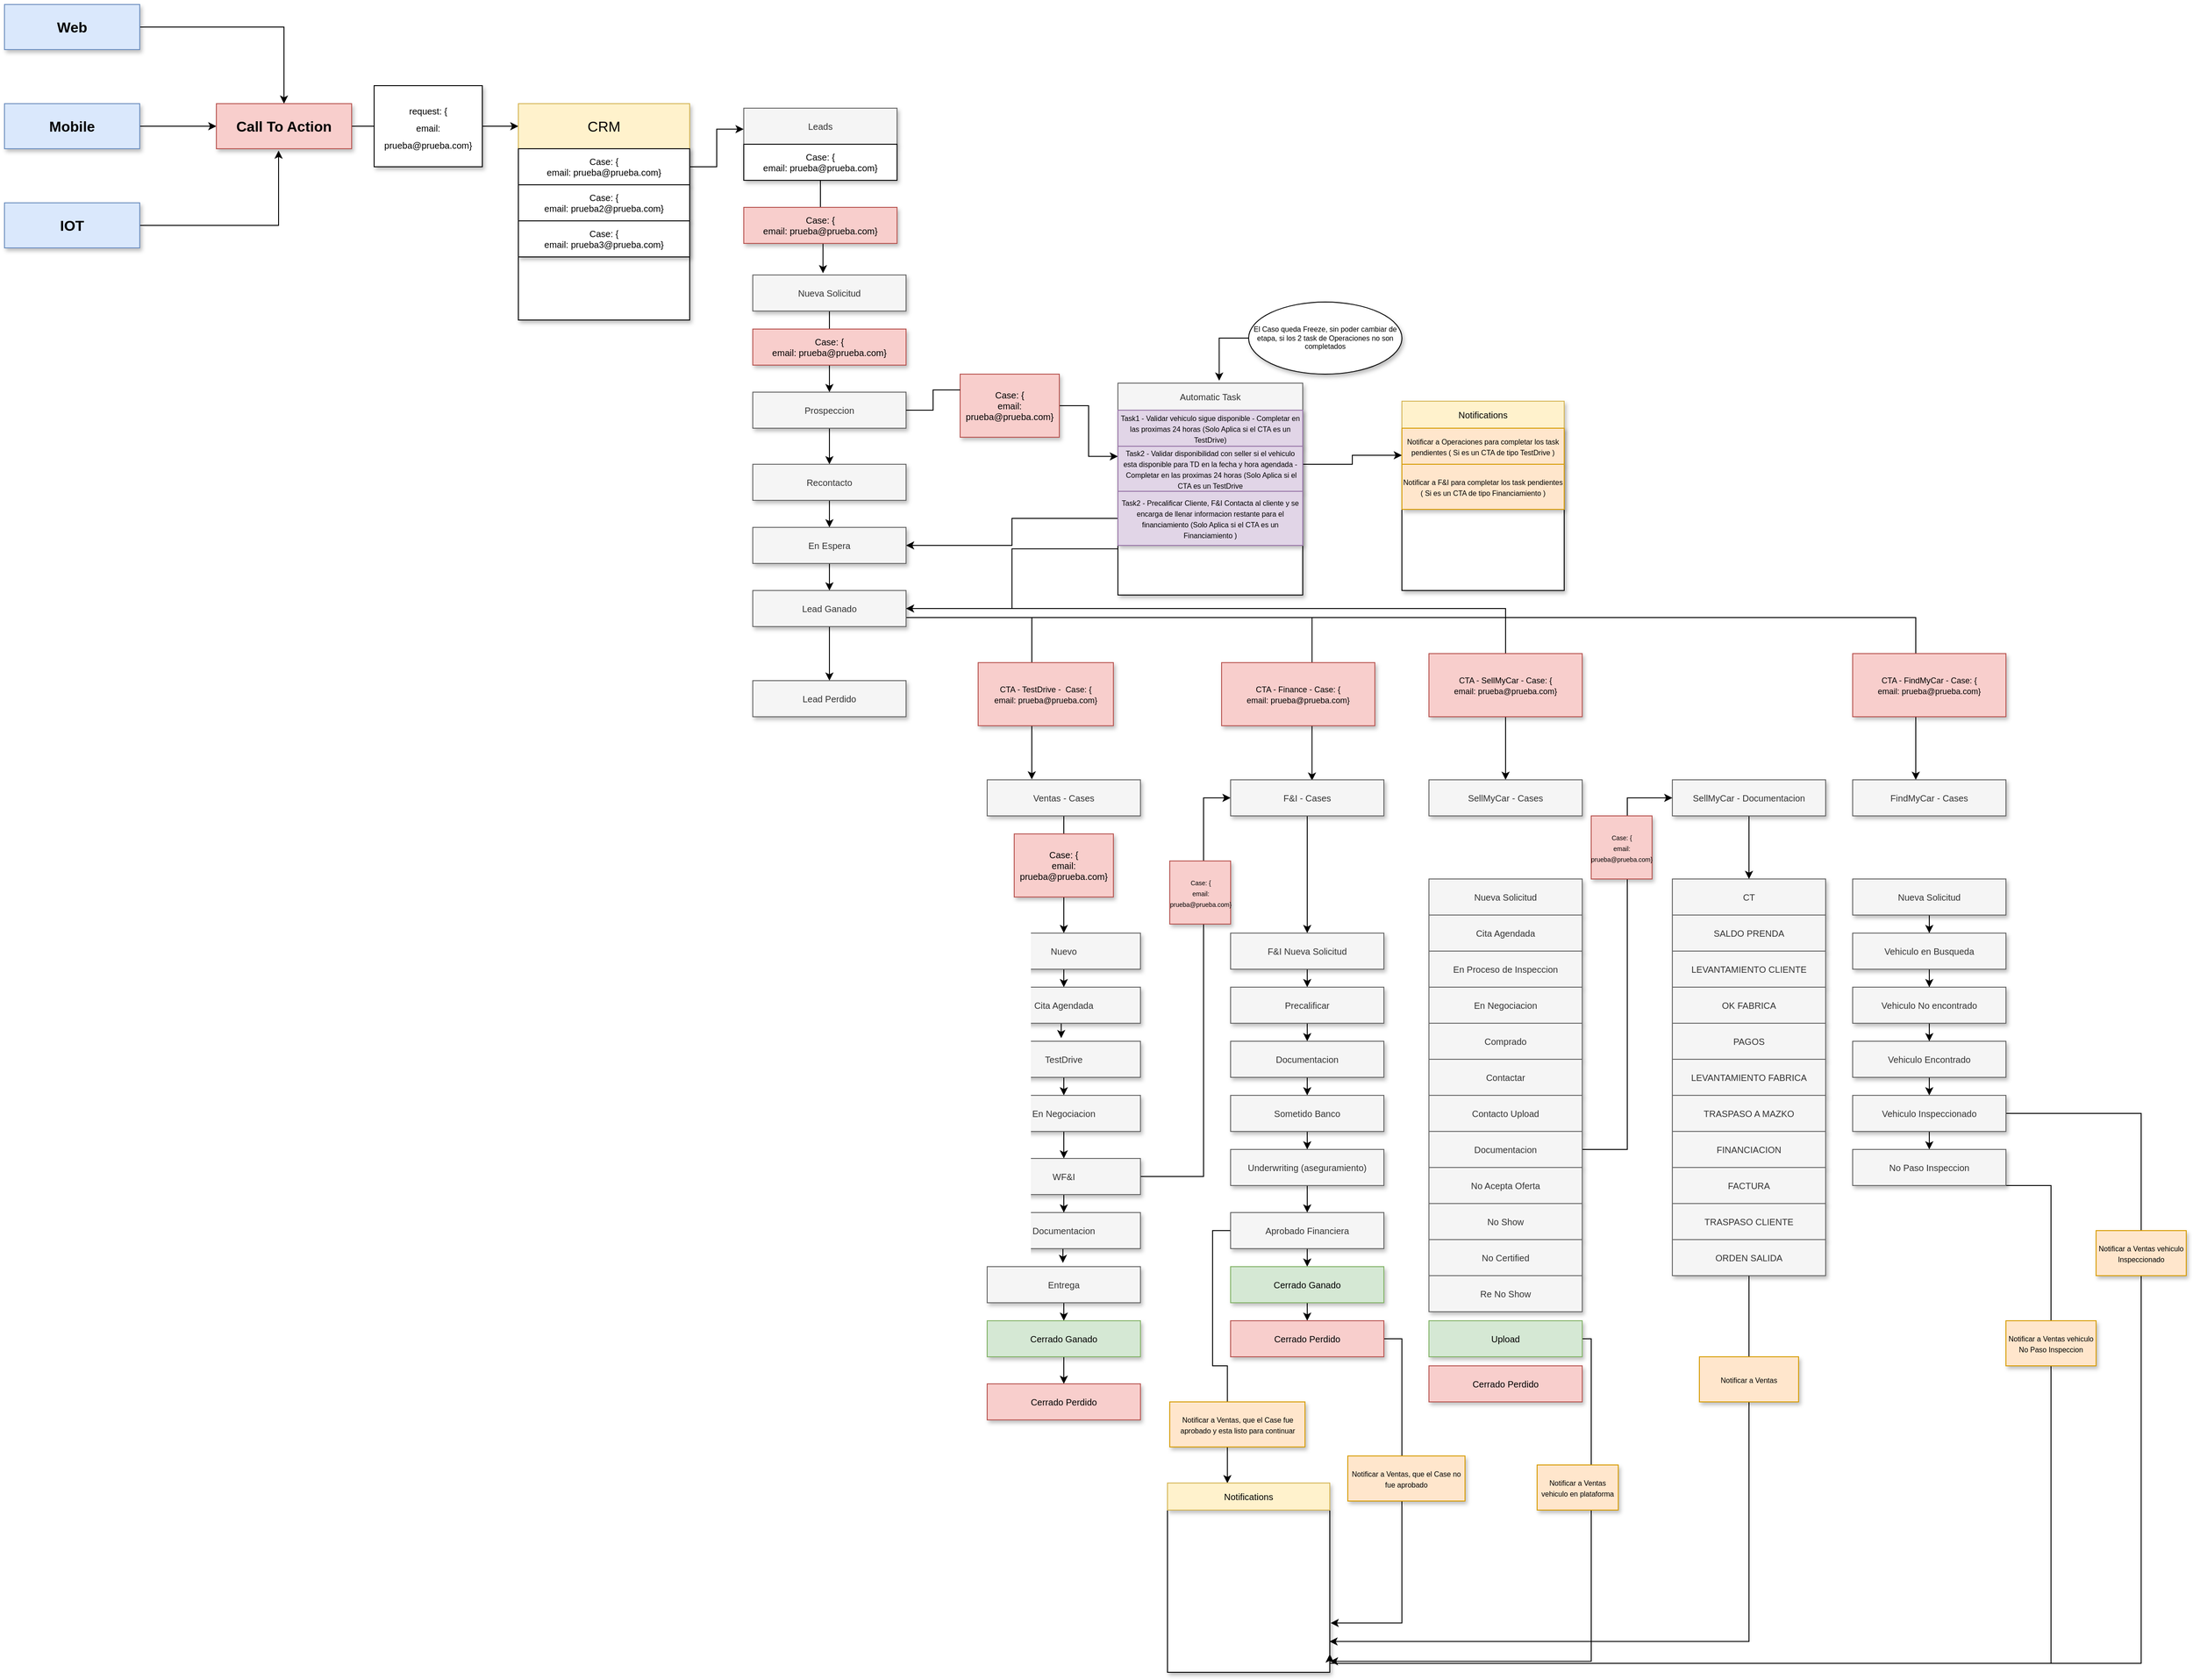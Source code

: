 <mxfile version="20.0.4" type="github">
  <diagram id="Nza7804tHX7ji9XkyWIl" name="Page-1">
    <mxGraphModel dx="891" dy="501" grid="1" gridSize="10" guides="1" tooltips="1" connect="1" arrows="1" fold="1" page="1" pageScale="1" pageWidth="850" pageHeight="1100" math="0" shadow="0">
      <root>
        <mxCell id="0" />
        <mxCell id="1" parent="0" />
        <mxCell id="vBM85UzDwPkdi_ANJKE2-7" style="edgeStyle=orthogonalEdgeStyle;rounded=0;orthogonalLoop=1;jettySize=auto;html=1;exitX=1;exitY=0.5;exitDx=0;exitDy=0;fontSize=16;fontColor=#FFB570;" edge="1" parent="1" source="vBM85UzDwPkdi_ANJKE2-1" target="vBM85UzDwPkdi_ANJKE2-5">
          <mxGeometry relative="1" as="geometry" />
        </mxCell>
        <mxCell id="vBM85UzDwPkdi_ANJKE2-1" value="&lt;font style=&quot;font-size: 16px;&quot;&gt;&lt;b&gt;Web&lt;/b&gt;&lt;/font&gt;" style="rounded=0;whiteSpace=wrap;html=1;fillColor=#dae8fc;strokeColor=#6c8ebf;shadow=1;" vertex="1" parent="1">
          <mxGeometry x="40" y="130" width="150" height="50" as="geometry" />
        </mxCell>
        <mxCell id="vBM85UzDwPkdi_ANJKE2-6" style="edgeStyle=orthogonalEdgeStyle;rounded=0;orthogonalLoop=1;jettySize=auto;html=1;exitX=1;exitY=0.5;exitDx=0;exitDy=0;entryX=0;entryY=0.5;entryDx=0;entryDy=0;fontSize=16;fontColor=#FFB570;" edge="1" parent="1" source="vBM85UzDwPkdi_ANJKE2-2" target="vBM85UzDwPkdi_ANJKE2-5">
          <mxGeometry relative="1" as="geometry" />
        </mxCell>
        <mxCell id="vBM85UzDwPkdi_ANJKE2-2" value="&lt;font style=&quot;font-size: 16px;&quot;&gt;&lt;b&gt;Mobile&lt;/b&gt;&lt;/font&gt;" style="rounded=0;whiteSpace=wrap;html=1;fillColor=#dae8fc;strokeColor=#6c8ebf;shadow=1;" vertex="1" parent="1">
          <mxGeometry x="40" y="240" width="150" height="50" as="geometry" />
        </mxCell>
        <mxCell id="vBM85UzDwPkdi_ANJKE2-8" style="edgeStyle=orthogonalEdgeStyle;rounded=0;orthogonalLoop=1;jettySize=auto;html=1;exitX=1;exitY=0.5;exitDx=0;exitDy=0;entryX=0.46;entryY=1.04;entryDx=0;entryDy=0;entryPerimeter=0;fontSize=16;fontColor=#FFB570;" edge="1" parent="1" source="vBM85UzDwPkdi_ANJKE2-3" target="vBM85UzDwPkdi_ANJKE2-5">
          <mxGeometry relative="1" as="geometry" />
        </mxCell>
        <mxCell id="vBM85UzDwPkdi_ANJKE2-3" value="&lt;font style=&quot;font-size: 16px;&quot;&gt;&lt;b&gt;IOT&lt;/b&gt;&lt;/font&gt;" style="rounded=0;whiteSpace=wrap;html=1;fillColor=#dae8fc;strokeColor=#6c8ebf;shadow=1;" vertex="1" parent="1">
          <mxGeometry x="40" y="350" width="150" height="50" as="geometry" />
        </mxCell>
        <mxCell id="vBM85UzDwPkdi_ANJKE2-12" style="edgeStyle=orthogonalEdgeStyle;rounded=0;orthogonalLoop=1;jettySize=auto;html=1;exitX=1;exitY=0.5;exitDx=0;exitDy=0;fontSize=16;fontColor=#FFB570;" edge="1" parent="1" source="vBM85UzDwPkdi_ANJKE2-5" target="vBM85UzDwPkdi_ANJKE2-9">
          <mxGeometry relative="1" as="geometry" />
        </mxCell>
        <mxCell id="vBM85UzDwPkdi_ANJKE2-5" value="&lt;span style=&quot;font-size: 16px;&quot;&gt;&lt;b&gt;Call To Action&lt;/b&gt;&lt;/span&gt;" style="rounded=0;whiteSpace=wrap;html=1;fillColor=#f8cecc;strokeColor=#b85450;shadow=1;" vertex="1" parent="1">
          <mxGeometry x="275" y="240" width="150" height="50" as="geometry" />
        </mxCell>
        <mxCell id="vBM85UzDwPkdi_ANJKE2-9" value="CRM" style="rounded=0;whiteSpace=wrap;html=1;shadow=1;fontSize=16;fillColor=#fff2cc;strokeColor=#d6b656;" vertex="1" parent="1">
          <mxGeometry x="610" y="240" width="190" height="50" as="geometry" />
        </mxCell>
        <mxCell id="vBM85UzDwPkdi_ANJKE2-11" value="" style="whiteSpace=wrap;html=1;aspect=fixed;shadow=1;fontSize=16;fontColor=#FFB570;" vertex="1" parent="1">
          <mxGeometry x="610" y="290" width="190" height="190" as="geometry" />
        </mxCell>
        <mxCell id="vBM85UzDwPkdi_ANJKE2-13" value="&lt;font style=&quot;font-size: 10px;&quot;&gt;request: {&lt;br&gt;email: prueba@prueba.com}&lt;/font&gt;" style="rounded=0;whiteSpace=wrap;html=1;shadow=1;fontSize=16;" vertex="1" parent="1">
          <mxGeometry x="450" y="220" width="120" height="90" as="geometry" />
        </mxCell>
        <mxCell id="vBM85UzDwPkdi_ANJKE2-18" style="edgeStyle=orthogonalEdgeStyle;rounded=0;orthogonalLoop=1;jettySize=auto;html=1;exitX=1;exitY=0.5;exitDx=0;exitDy=0;entryX=-0.001;entryY=0.582;entryDx=0;entryDy=0;entryPerimeter=0;fontSize=10;fontColor=#FFB570;" edge="1" parent="1" source="vBM85UzDwPkdi_ANJKE2-14" target="vBM85UzDwPkdi_ANJKE2-17">
          <mxGeometry relative="1" as="geometry" />
        </mxCell>
        <mxCell id="vBM85UzDwPkdi_ANJKE2-14" value="&lt;span style=&quot;color: rgb(0, 0, 0);&quot;&gt;Case: {&lt;/span&gt;&lt;br style=&quot;color: rgb(0, 0, 0);&quot;&gt;&lt;span style=&quot;color: rgb(0, 0, 0);&quot;&gt;email: prueba@prueba.com}&lt;/span&gt;" style="rounded=0;whiteSpace=wrap;html=1;shadow=1;fontSize=10;fontColor=#FFB570;" vertex="1" parent="1">
          <mxGeometry x="610" y="290" width="190" height="40" as="geometry" />
        </mxCell>
        <mxCell id="vBM85UzDwPkdi_ANJKE2-15" value="&lt;span style=&quot;color: rgb(0, 0, 0);&quot;&gt;Case: {&lt;/span&gt;&lt;br style=&quot;color: rgb(0, 0, 0);&quot;&gt;&lt;span style=&quot;color: rgb(0, 0, 0);&quot;&gt;email: prueba2@prueba.com}&lt;/span&gt;" style="rounded=0;whiteSpace=wrap;html=1;shadow=1;fontSize=10;fontColor=#FFB570;" vertex="1" parent="1">
          <mxGeometry x="610" y="330" width="190" height="40" as="geometry" />
        </mxCell>
        <mxCell id="vBM85UzDwPkdi_ANJKE2-16" value="&lt;span style=&quot;color: rgb(0, 0, 0);&quot;&gt;Case: {&lt;/span&gt;&lt;br style=&quot;color: rgb(0, 0, 0);&quot;&gt;&lt;span style=&quot;color: rgb(0, 0, 0);&quot;&gt;email: prueba3@prueba.com}&lt;/span&gt;" style="rounded=0;whiteSpace=wrap;html=1;shadow=1;fontSize=10;fontColor=#FFB570;" vertex="1" parent="1">
          <mxGeometry x="610" y="370" width="190" height="40" as="geometry" />
        </mxCell>
        <mxCell id="vBM85UzDwPkdi_ANJKE2-17" value="Leads" style="rounded=0;whiteSpace=wrap;html=1;shadow=1;fontSize=10;fontColor=#333333;fillColor=#f5f5f5;strokeColor=#666666;" vertex="1" parent="1">
          <mxGeometry x="860" y="245" width="170" height="40" as="geometry" />
        </mxCell>
        <mxCell id="vBM85UzDwPkdi_ANJKE2-22" style="edgeStyle=orthogonalEdgeStyle;rounded=0;orthogonalLoop=1;jettySize=auto;html=1;exitX=0.5;exitY=1;exitDx=0;exitDy=0;entryX=0.458;entryY=-0.048;entryDx=0;entryDy=0;entryPerimeter=0;fontSize=10;fontColor=#FFB570;" edge="1" parent="1" source="vBM85UzDwPkdi_ANJKE2-19" target="vBM85UzDwPkdi_ANJKE2-20">
          <mxGeometry relative="1" as="geometry" />
        </mxCell>
        <mxCell id="vBM85UzDwPkdi_ANJKE2-19" value="&lt;span style=&quot;color: rgb(0, 0, 0);&quot;&gt;Case: {&lt;/span&gt;&lt;br style=&quot;color: rgb(0, 0, 0);&quot;&gt;&lt;span style=&quot;color: rgb(0, 0, 0);&quot;&gt;email: prueba@prueba.com}&lt;/span&gt;" style="rounded=0;whiteSpace=wrap;html=1;shadow=1;fontSize=10;fontColor=#FFB570;" vertex="1" parent="1">
          <mxGeometry x="860" y="285" width="170" height="40" as="geometry" />
        </mxCell>
        <mxCell id="vBM85UzDwPkdi_ANJKE2-24" style="edgeStyle=orthogonalEdgeStyle;rounded=0;orthogonalLoop=1;jettySize=auto;html=1;exitX=0.5;exitY=1;exitDx=0;exitDy=0;entryX=0.5;entryY=0;entryDx=0;entryDy=0;fontSize=10;fontColor=#FFB570;" edge="1" parent="1" source="vBM85UzDwPkdi_ANJKE2-20" target="vBM85UzDwPkdi_ANJKE2-23">
          <mxGeometry relative="1" as="geometry" />
        </mxCell>
        <mxCell id="vBM85UzDwPkdi_ANJKE2-20" value="Nueva Solicitud" style="rounded=0;whiteSpace=wrap;html=1;shadow=1;fontSize=10;fontColor=#333333;fillColor=#f5f5f5;strokeColor=#666666;" vertex="1" parent="1">
          <mxGeometry x="870" y="430" width="170" height="40" as="geometry" />
        </mxCell>
        <mxCell id="vBM85UzDwPkdi_ANJKE2-21" value="&lt;span style=&quot;color: rgb(0, 0, 0);&quot;&gt;Case: {&lt;/span&gt;&lt;br style=&quot;color: rgb(0, 0, 0);&quot;&gt;&lt;span style=&quot;color: rgb(0, 0, 0);&quot;&gt;email: prueba@prueba.com}&lt;/span&gt;" style="rounded=0;whiteSpace=wrap;html=1;shadow=1;fontSize=10;fillColor=#f8cecc;strokeColor=#b85450;" vertex="1" parent="1">
          <mxGeometry x="860" y="355" width="170" height="40" as="geometry" />
        </mxCell>
        <mxCell id="vBM85UzDwPkdi_ANJKE2-28" style="edgeStyle=orthogonalEdgeStyle;rounded=0;orthogonalLoop=1;jettySize=auto;html=1;exitX=1;exitY=0.5;exitDx=0;exitDy=0;entryX=0;entryY=0.25;entryDx=0;entryDy=0;fontSize=10;fontColor=#FFB570;startArrow=none;" edge="1" parent="1" source="vBM85UzDwPkdi_ANJKE2-29" target="vBM85UzDwPkdi_ANJKE2-26">
          <mxGeometry relative="1" as="geometry" />
        </mxCell>
        <mxCell id="vBM85UzDwPkdi_ANJKE2-47" style="edgeStyle=orthogonalEdgeStyle;rounded=0;orthogonalLoop=1;jettySize=auto;html=1;exitX=0.5;exitY=1;exitDx=0;exitDy=0;fontSize=8;fontColor=#FFB570;" edge="1" parent="1" source="vBM85UzDwPkdi_ANJKE2-23" target="vBM85UzDwPkdi_ANJKE2-42">
          <mxGeometry relative="1" as="geometry" />
        </mxCell>
        <mxCell id="vBM85UzDwPkdi_ANJKE2-23" value="Prospeccion" style="rounded=0;whiteSpace=wrap;html=1;shadow=1;fontSize=10;fontColor=#333333;fillColor=#f5f5f5;strokeColor=#666666;" vertex="1" parent="1">
          <mxGeometry x="870" y="560" width="170" height="40" as="geometry" />
        </mxCell>
        <mxCell id="vBM85UzDwPkdi_ANJKE2-25" value="&lt;span style=&quot;color: rgb(0, 0, 0);&quot;&gt;Case: {&lt;/span&gt;&lt;br style=&quot;color: rgb(0, 0, 0);&quot;&gt;&lt;span style=&quot;color: rgb(0, 0, 0);&quot;&gt;email: prueba@prueba.com}&lt;/span&gt;" style="rounded=0;whiteSpace=wrap;html=1;shadow=1;fontSize=10;fillColor=#f8cecc;strokeColor=#b85450;" vertex="1" parent="1">
          <mxGeometry x="870" y="490" width="170" height="40" as="geometry" />
        </mxCell>
        <mxCell id="vBM85UzDwPkdi_ANJKE2-51" style="edgeStyle=orthogonalEdgeStyle;rounded=0;orthogonalLoop=1;jettySize=auto;html=1;exitX=0;exitY=0.75;exitDx=0;exitDy=0;entryX=1;entryY=0.5;entryDx=0;entryDy=0;fontSize=8;fontColor=#FFB570;" edge="1" parent="1" source="vBM85UzDwPkdi_ANJKE2-26" target="vBM85UzDwPkdi_ANJKE2-44">
          <mxGeometry relative="1" as="geometry" />
        </mxCell>
        <mxCell id="vBM85UzDwPkdi_ANJKE2-26" value="" style="whiteSpace=wrap;html=1;aspect=fixed;shadow=1;fontSize=10;labelPosition=center;verticalLabelPosition=top;align=center;verticalAlign=bottom;" vertex="1" parent="1">
          <mxGeometry x="1275" y="580" width="205" height="205" as="geometry" />
        </mxCell>
        <mxCell id="vBM85UzDwPkdi_ANJKE2-27" value="Automatic Task" style="rounded=0;whiteSpace=wrap;html=1;shadow=1;fontSize=10;fillColor=#f5f5f5;fontColor=#333333;strokeColor=#666666;" vertex="1" parent="1">
          <mxGeometry x="1275" y="550" width="205" height="30" as="geometry" />
        </mxCell>
        <mxCell id="vBM85UzDwPkdi_ANJKE2-29" value="&lt;span style=&quot;color: rgb(0, 0, 0);&quot;&gt;Case: {&lt;/span&gt;&lt;br style=&quot;color: rgb(0, 0, 0);&quot;&gt;&lt;span style=&quot;color: rgb(0, 0, 0);&quot;&gt;email: prueba@prueba.com}&lt;/span&gt;" style="rounded=0;whiteSpace=wrap;html=1;shadow=1;fontSize=10;fillColor=#f8cecc;strokeColor=#b85450;" vertex="1" parent="1">
          <mxGeometry x="1100" y="540" width="110" height="70" as="geometry" />
        </mxCell>
        <mxCell id="vBM85UzDwPkdi_ANJKE2-30" value="" style="edgeStyle=orthogonalEdgeStyle;rounded=0;orthogonalLoop=1;jettySize=auto;html=1;exitX=1;exitY=0.5;exitDx=0;exitDy=0;entryX=0;entryY=0.25;entryDx=0;entryDy=0;fontSize=10;fontColor=#FFB570;endArrow=none;" edge="1" parent="1" source="vBM85UzDwPkdi_ANJKE2-23" target="vBM85UzDwPkdi_ANJKE2-29">
          <mxGeometry relative="1" as="geometry">
            <mxPoint x="1040" y="580.0" as="sourcePoint" />
            <mxPoint x="1275.0" y="612.5" as="targetPoint" />
          </mxGeometry>
        </mxCell>
        <mxCell id="vBM85UzDwPkdi_ANJKE2-41" style="edgeStyle=orthogonalEdgeStyle;rounded=0;orthogonalLoop=1;jettySize=auto;html=1;exitX=1;exitY=1;exitDx=0;exitDy=0;entryX=0;entryY=0.75;entryDx=0;entryDy=0;fontSize=8;fontColor=#FFB570;" edge="1" parent="1" source="vBM85UzDwPkdi_ANJKE2-31" target="vBM85UzDwPkdi_ANJKE2-38">
          <mxGeometry relative="1" as="geometry" />
        </mxCell>
        <mxCell id="vBM85UzDwPkdi_ANJKE2-31" value="&lt;font style=&quot;font-size: 8px;&quot;&gt;Task1 - Validar vehiculo sigue disponible - Completar en las proximas 24 horas (Solo Aplica si el CTA es un TestDrive)&lt;/font&gt;" style="rounded=0;whiteSpace=wrap;html=1;shadow=1;fontSize=10;fillColor=#e1d5e7;strokeColor=#9673a6;" vertex="1" parent="1">
          <mxGeometry x="1275" y="580" width="205" height="40" as="geometry" />
        </mxCell>
        <mxCell id="vBM85UzDwPkdi_ANJKE2-32" value="&lt;span style=&quot;color: rgb(0, 0, 0); font-size: 8px;&quot;&gt;Task2 - Validar disponibilidad con seller si el vehiculo esta disponible para TD en la fecha y hora agendada -&amp;nbsp;&lt;/span&gt;&lt;span style=&quot;color: rgb(0, 0, 0); font-size: 8px;&quot;&gt;Completar en las proximas 24 horas&amp;nbsp;&lt;/span&gt;&lt;span style=&quot;color: rgb(0, 0, 0); font-size: 8px;&quot;&gt;(Solo Aplica si el CTA es un TestDrive&lt;/span&gt;" style="rounded=0;whiteSpace=wrap;html=1;shadow=1;fontSize=10;fillColor=#e1d5e7;strokeColor=#9673a6;" vertex="1" parent="1">
          <mxGeometry x="1275" y="620" width="205" height="50" as="geometry" />
        </mxCell>
        <mxCell id="vBM85UzDwPkdi_ANJKE2-52" style="edgeStyle=orthogonalEdgeStyle;rounded=0;orthogonalLoop=1;jettySize=auto;html=1;entryX=1;entryY=0.5;entryDx=0;entryDy=0;fontSize=8;fontColor=#FFB570;" edge="1" parent="1" source="vBM85UzDwPkdi_ANJKE2-33" target="vBM85UzDwPkdi_ANJKE2-43">
          <mxGeometry relative="1" as="geometry" />
        </mxCell>
        <mxCell id="vBM85UzDwPkdi_ANJKE2-33" value="&lt;font style=&quot;font-size: 8px;&quot;&gt;Task2 - Precalificar Cliente, F&amp;amp;I Contacta al cliente y se encarga de llenar informacion restante para el financiamiento&amp;nbsp;&lt;/font&gt;&lt;span style=&quot;font-size: 8px;&quot;&gt;(Solo Aplica si el CTA es un Financiamiento )&lt;/span&gt;" style="rounded=0;whiteSpace=wrap;html=1;shadow=1;fontSize=10;fillColor=#e1d5e7;strokeColor=#9673a6;" vertex="1" parent="1">
          <mxGeometry x="1275" y="670" width="205" height="60" as="geometry" />
        </mxCell>
        <mxCell id="vBM85UzDwPkdi_ANJKE2-35" style="edgeStyle=orthogonalEdgeStyle;rounded=0;orthogonalLoop=1;jettySize=auto;html=1;exitX=0;exitY=0.5;exitDx=0;exitDy=0;entryX=0.548;entryY=-0.093;entryDx=0;entryDy=0;entryPerimeter=0;fontSize=8;fontColor=#FFB570;" edge="1" parent="1" source="vBM85UzDwPkdi_ANJKE2-34" target="vBM85UzDwPkdi_ANJKE2-27">
          <mxGeometry relative="1" as="geometry" />
        </mxCell>
        <mxCell id="vBM85UzDwPkdi_ANJKE2-34" value="El Caso queda Freeze, sin poder cambiar de etapa, si los 2 task de Operaciones no son completados" style="ellipse;whiteSpace=wrap;html=1;shadow=1;fontSize=8;" vertex="1" parent="1">
          <mxGeometry x="1420" y="460" width="170" height="80" as="geometry" />
        </mxCell>
        <mxCell id="vBM85UzDwPkdi_ANJKE2-36" value="" style="whiteSpace=wrap;html=1;aspect=fixed;shadow=1;fontSize=10;labelPosition=center;verticalLabelPosition=top;align=center;verticalAlign=bottom;" vertex="1" parent="1">
          <mxGeometry x="1590" y="600" width="180" height="180" as="geometry" />
        </mxCell>
        <mxCell id="vBM85UzDwPkdi_ANJKE2-37" value="Notifications" style="rounded=0;whiteSpace=wrap;html=1;shadow=1;fontSize=10;fillColor=#fff2cc;strokeColor=#d6b656;" vertex="1" parent="1">
          <mxGeometry x="1590" y="570" width="180" height="30" as="geometry" />
        </mxCell>
        <mxCell id="vBM85UzDwPkdi_ANJKE2-38" value="&lt;font style=&quot;font-size: 8px;&quot;&gt;Notificar a Operaciones para completar los task pendientes ( Si es un CTA de tipo TestDrive )&lt;/font&gt;" style="rounded=0;whiteSpace=wrap;html=1;shadow=1;fontSize=10;fillColor=#ffe6cc;strokeColor=#d79b00;" vertex="1" parent="1">
          <mxGeometry x="1590" y="600" width="180" height="40" as="geometry" />
        </mxCell>
        <mxCell id="vBM85UzDwPkdi_ANJKE2-39" value="&lt;span style=&quot;color: rgb(0, 0, 0); font-size: 8px;&quot;&gt;Notificar a F&amp;amp;I para completar los task pendientes ( Si es un CTA de tipo Financiamiento )&lt;/span&gt;" style="rounded=0;whiteSpace=wrap;html=1;shadow=1;fontSize=10;fillColor=#ffe6cc;strokeColor=#d79b00;" vertex="1" parent="1">
          <mxGeometry x="1590" y="640" width="180" height="50" as="geometry" />
        </mxCell>
        <mxCell id="vBM85UzDwPkdi_ANJKE2-48" style="edgeStyle=orthogonalEdgeStyle;rounded=0;orthogonalLoop=1;jettySize=auto;html=1;exitX=0.5;exitY=1;exitDx=0;exitDy=0;entryX=0.5;entryY=0;entryDx=0;entryDy=0;fontSize=8;fontColor=#FFB570;" edge="1" parent="1" source="vBM85UzDwPkdi_ANJKE2-42" target="vBM85UzDwPkdi_ANJKE2-43">
          <mxGeometry relative="1" as="geometry" />
        </mxCell>
        <mxCell id="vBM85UzDwPkdi_ANJKE2-42" value="Recontacto" style="rounded=0;whiteSpace=wrap;html=1;shadow=1;fontSize=10;fontColor=#333333;fillColor=#f5f5f5;strokeColor=#666666;" vertex="1" parent="1">
          <mxGeometry x="870" y="640" width="170" height="40" as="geometry" />
        </mxCell>
        <mxCell id="vBM85UzDwPkdi_ANJKE2-49" style="edgeStyle=orthogonalEdgeStyle;rounded=0;orthogonalLoop=1;jettySize=auto;html=1;exitX=0.5;exitY=1;exitDx=0;exitDy=0;entryX=0.5;entryY=0;entryDx=0;entryDy=0;fontSize=8;fontColor=#FFB570;" edge="1" parent="1" source="vBM85UzDwPkdi_ANJKE2-43" target="vBM85UzDwPkdi_ANJKE2-44">
          <mxGeometry relative="1" as="geometry" />
        </mxCell>
        <mxCell id="vBM85UzDwPkdi_ANJKE2-43" value="En Espera" style="rounded=0;whiteSpace=wrap;html=1;shadow=1;fontSize=10;fontColor=#333333;fillColor=#f5f5f5;strokeColor=#666666;" vertex="1" parent="1">
          <mxGeometry x="870" y="710" width="170" height="40" as="geometry" />
        </mxCell>
        <mxCell id="vBM85UzDwPkdi_ANJKE2-50" style="edgeStyle=orthogonalEdgeStyle;rounded=0;orthogonalLoop=1;jettySize=auto;html=1;exitX=0.5;exitY=1;exitDx=0;exitDy=0;entryX=0.5;entryY=0;entryDx=0;entryDy=0;fontSize=8;fontColor=#FFB570;" edge="1" parent="1" source="vBM85UzDwPkdi_ANJKE2-44" target="vBM85UzDwPkdi_ANJKE2-45">
          <mxGeometry relative="1" as="geometry" />
        </mxCell>
        <mxCell id="vBM85UzDwPkdi_ANJKE2-56" style="edgeStyle=orthogonalEdgeStyle;rounded=0;orthogonalLoop=1;jettySize=auto;html=1;exitX=1;exitY=0.75;exitDx=0;exitDy=0;entryX=0.291;entryY=-0.011;entryDx=0;entryDy=0;entryPerimeter=0;fontSize=8;fontColor=#FFB570;" edge="1" parent="1" source="vBM85UzDwPkdi_ANJKE2-44" target="vBM85UzDwPkdi_ANJKE2-54">
          <mxGeometry relative="1" as="geometry" />
        </mxCell>
        <mxCell id="vBM85UzDwPkdi_ANJKE2-81" style="edgeStyle=orthogonalEdgeStyle;rounded=0;orthogonalLoop=1;jettySize=auto;html=1;exitX=1;exitY=0.75;exitDx=0;exitDy=0;entryX=0.531;entryY=0.022;entryDx=0;entryDy=0;entryPerimeter=0;fontSize=8;fontColor=#FFB570;" edge="1" parent="1" source="vBM85UzDwPkdi_ANJKE2-44" target="vBM85UzDwPkdi_ANJKE2-78">
          <mxGeometry relative="1" as="geometry" />
        </mxCell>
        <mxCell id="vBM85UzDwPkdi_ANJKE2-84" style="edgeStyle=orthogonalEdgeStyle;rounded=0;orthogonalLoop=1;jettySize=auto;html=1;exitX=1;exitY=0.5;exitDx=0;exitDy=0;fontSize=9;fontColor=#FFB570;" edge="1" parent="1" source="vBM85UzDwPkdi_ANJKE2-44" target="vBM85UzDwPkdi_ANJKE2-79">
          <mxGeometry relative="1" as="geometry" />
        </mxCell>
        <mxCell id="vBM85UzDwPkdi_ANJKE2-85" style="edgeStyle=orthogonalEdgeStyle;rounded=0;orthogonalLoop=1;jettySize=auto;html=1;exitX=1;exitY=0.75;exitDx=0;exitDy=0;fontSize=9;fontColor=#FFB570;" edge="1" parent="1" source="vBM85UzDwPkdi_ANJKE2-44" target="vBM85UzDwPkdi_ANJKE2-133">
          <mxGeometry relative="1" as="geometry">
            <Array as="points">
              <mxPoint x="2160" y="810" />
            </Array>
          </mxGeometry>
        </mxCell>
        <mxCell id="vBM85UzDwPkdi_ANJKE2-44" value="Lead Ganado" style="rounded=0;whiteSpace=wrap;html=1;shadow=1;fontSize=10;fontColor=#333333;fillColor=#f5f5f5;strokeColor=#666666;" vertex="1" parent="1">
          <mxGeometry x="870" y="780" width="170" height="40" as="geometry" />
        </mxCell>
        <mxCell id="vBM85UzDwPkdi_ANJKE2-45" value="Lead Perdido" style="rounded=0;whiteSpace=wrap;html=1;shadow=1;fontSize=10;fontColor=#333333;fillColor=#f5f5f5;strokeColor=#666666;" vertex="1" parent="1">
          <mxGeometry x="870" y="880" width="170" height="40" as="geometry" />
        </mxCell>
        <mxCell id="vBM85UzDwPkdi_ANJKE2-53" value="&lt;font style=&quot;font-size: 9px;&quot;&gt;CTA - TestDrive -&amp;nbsp;&amp;nbsp;&lt;span style=&quot;color: rgb(0, 0, 0);&quot;&gt;Case: {&lt;/span&gt;&lt;br style=&quot;color: rgb(0, 0, 0);&quot;&gt;&lt;span style=&quot;color: rgb(0, 0, 0);&quot;&gt;email: prueba@prueba.com}&lt;/span&gt;&lt;/font&gt;" style="rounded=0;whiteSpace=wrap;html=1;shadow=1;fontSize=10;fillColor=#f8cecc;strokeColor=#b85450;" vertex="1" parent="1">
          <mxGeometry x="1120" y="860" width="150" height="70" as="geometry" />
        </mxCell>
        <mxCell id="vBM85UzDwPkdi_ANJKE2-58" style="edgeStyle=orthogonalEdgeStyle;rounded=0;orthogonalLoop=1;jettySize=auto;html=1;exitX=0.5;exitY=1;exitDx=0;exitDy=0;entryX=0.5;entryY=0;entryDx=0;entryDy=0;fontSize=8;fontColor=#FFB570;" edge="1" parent="1" source="vBM85UzDwPkdi_ANJKE2-54" target="vBM85UzDwPkdi_ANJKE2-57">
          <mxGeometry relative="1" as="geometry" />
        </mxCell>
        <mxCell id="vBM85UzDwPkdi_ANJKE2-54" value="Ventas - Cases" style="rounded=0;whiteSpace=wrap;html=1;shadow=1;fontSize=10;fontColor=#333333;fillColor=#f5f5f5;strokeColor=#666666;" vertex="1" parent="1">
          <mxGeometry x="1130" y="990" width="170" height="40" as="geometry" />
        </mxCell>
        <mxCell id="vBM85UzDwPkdi_ANJKE2-70" style="edgeStyle=orthogonalEdgeStyle;rounded=0;orthogonalLoop=1;jettySize=auto;html=1;exitX=0.5;exitY=1;exitDx=0;exitDy=0;entryX=0.5;entryY=0;entryDx=0;entryDy=0;fontSize=8;fontColor=#FFB570;" edge="1" parent="1" source="vBM85UzDwPkdi_ANJKE2-57" target="vBM85UzDwPkdi_ANJKE2-62">
          <mxGeometry relative="1" as="geometry" />
        </mxCell>
        <mxCell id="vBM85UzDwPkdi_ANJKE2-57" value="Nuevo" style="rounded=0;whiteSpace=wrap;html=1;shadow=1;fontSize=10;fontColor=#333333;fillColor=#f5f5f5;strokeColor=#666666;" vertex="1" parent="1">
          <mxGeometry x="1130" y="1160" width="170" height="40" as="geometry" />
        </mxCell>
        <mxCell id="vBM85UzDwPkdi_ANJKE2-61" value="&lt;span style=&quot;color: rgb(0, 0, 0);&quot;&gt;Case: {&lt;/span&gt;&lt;br style=&quot;color: rgb(0, 0, 0);&quot;&gt;&lt;span style=&quot;color: rgb(0, 0, 0);&quot;&gt;email: prueba@prueba.com}&lt;/span&gt;" style="rounded=0;whiteSpace=wrap;html=1;shadow=1;fontSize=10;fillColor=#f8cecc;strokeColor=#b85450;" vertex="1" parent="1">
          <mxGeometry x="1160" y="1050" width="110" height="70" as="geometry" />
        </mxCell>
        <mxCell id="vBM85UzDwPkdi_ANJKE2-71" style="edgeStyle=orthogonalEdgeStyle;rounded=0;orthogonalLoop=1;jettySize=auto;html=1;exitX=0.5;exitY=1;exitDx=0;exitDy=0;entryX=0.483;entryY=-0.088;entryDx=0;entryDy=0;entryPerimeter=0;fontSize=8;fontColor=#FFB570;" edge="1" parent="1" source="vBM85UzDwPkdi_ANJKE2-62" target="vBM85UzDwPkdi_ANJKE2-63">
          <mxGeometry relative="1" as="geometry" />
        </mxCell>
        <mxCell id="vBM85UzDwPkdi_ANJKE2-62" value="Cita Agendada" style="rounded=0;whiteSpace=wrap;html=1;shadow=1;fontSize=10;fontColor=#333333;fillColor=#f5f5f5;strokeColor=#666666;" vertex="1" parent="1">
          <mxGeometry x="1130" y="1220" width="170" height="40" as="geometry" />
        </mxCell>
        <mxCell id="vBM85UzDwPkdi_ANJKE2-72" style="edgeStyle=orthogonalEdgeStyle;rounded=0;orthogonalLoop=1;jettySize=auto;html=1;exitX=0.5;exitY=1;exitDx=0;exitDy=0;entryX=0.5;entryY=0;entryDx=0;entryDy=0;fontSize=8;fontColor=#FFB570;" edge="1" parent="1" source="vBM85UzDwPkdi_ANJKE2-63" target="vBM85UzDwPkdi_ANJKE2-64">
          <mxGeometry relative="1" as="geometry" />
        </mxCell>
        <mxCell id="vBM85UzDwPkdi_ANJKE2-63" value="TestDrive" style="rounded=0;whiteSpace=wrap;html=1;shadow=1;fontSize=10;fontColor=#333333;fillColor=#f5f5f5;strokeColor=#666666;" vertex="1" parent="1">
          <mxGeometry x="1130" y="1280" width="170" height="40" as="geometry" />
        </mxCell>
        <mxCell id="vBM85UzDwPkdi_ANJKE2-73" style="edgeStyle=orthogonalEdgeStyle;rounded=0;orthogonalLoop=1;jettySize=auto;html=1;exitX=0.5;exitY=1;exitDx=0;exitDy=0;entryX=0.5;entryY=0;entryDx=0;entryDy=0;fontSize=8;fontColor=#FFB570;" edge="1" parent="1" source="vBM85UzDwPkdi_ANJKE2-64" target="vBM85UzDwPkdi_ANJKE2-65">
          <mxGeometry relative="1" as="geometry" />
        </mxCell>
        <mxCell id="vBM85UzDwPkdi_ANJKE2-64" value="En Negociacion" style="rounded=0;whiteSpace=wrap;html=1;shadow=1;fontSize=10;fontColor=#333333;fillColor=#f5f5f5;strokeColor=#666666;" vertex="1" parent="1">
          <mxGeometry x="1130" y="1340" width="170" height="40" as="geometry" />
        </mxCell>
        <mxCell id="vBM85UzDwPkdi_ANJKE2-74" style="edgeStyle=orthogonalEdgeStyle;rounded=0;orthogonalLoop=1;jettySize=auto;html=1;exitX=0.5;exitY=1;exitDx=0;exitDy=0;fontSize=8;fontColor=#FFB570;" edge="1" parent="1" source="vBM85UzDwPkdi_ANJKE2-65" target="vBM85UzDwPkdi_ANJKE2-66">
          <mxGeometry relative="1" as="geometry" />
        </mxCell>
        <mxCell id="vBM85UzDwPkdi_ANJKE2-88" style="edgeStyle=orthogonalEdgeStyle;rounded=0;orthogonalLoop=1;jettySize=auto;html=1;exitX=1;exitY=0.5;exitDx=0;exitDy=0;fontSize=9;fontColor=#FFB570;entryX=0;entryY=0.5;entryDx=0;entryDy=0;" edge="1" parent="1" source="vBM85UzDwPkdi_ANJKE2-65" target="vBM85UzDwPkdi_ANJKE2-78">
          <mxGeometry relative="1" as="geometry">
            <mxPoint x="1360" y="1010.0" as="targetPoint" />
            <Array as="points">
              <mxPoint x="1370" y="1430" />
              <mxPoint x="1370" y="1010" />
            </Array>
          </mxGeometry>
        </mxCell>
        <mxCell id="vBM85UzDwPkdi_ANJKE2-65" value="WF&amp;amp;I" style="rounded=0;whiteSpace=wrap;html=1;shadow=1;fontSize=10;fontColor=#333333;fillColor=#f5f5f5;strokeColor=#666666;" vertex="1" parent="1">
          <mxGeometry x="1130" y="1410" width="170" height="40" as="geometry" />
        </mxCell>
        <mxCell id="vBM85UzDwPkdi_ANJKE2-75" style="edgeStyle=orthogonalEdgeStyle;rounded=0;orthogonalLoop=1;jettySize=auto;html=1;exitX=0.5;exitY=1;exitDx=0;exitDy=0;entryX=0.494;entryY=-0.103;entryDx=0;entryDy=0;entryPerimeter=0;fontSize=8;fontColor=#FFB570;" edge="1" parent="1" source="vBM85UzDwPkdi_ANJKE2-66" target="vBM85UzDwPkdi_ANJKE2-67">
          <mxGeometry relative="1" as="geometry" />
        </mxCell>
        <mxCell id="vBM85UzDwPkdi_ANJKE2-66" value="Documentacion" style="rounded=0;whiteSpace=wrap;html=1;shadow=1;fontSize=10;fontColor=#333333;fillColor=#f5f5f5;strokeColor=#666666;" vertex="1" parent="1">
          <mxGeometry x="1130" y="1470" width="170" height="40" as="geometry" />
        </mxCell>
        <mxCell id="vBM85UzDwPkdi_ANJKE2-76" style="edgeStyle=orthogonalEdgeStyle;rounded=0;orthogonalLoop=1;jettySize=auto;html=1;exitX=0.5;exitY=1;exitDx=0;exitDy=0;entryX=0.5;entryY=0;entryDx=0;entryDy=0;fontSize=8;fontColor=#FFB570;" edge="1" parent="1" source="vBM85UzDwPkdi_ANJKE2-67" target="vBM85UzDwPkdi_ANJKE2-68">
          <mxGeometry relative="1" as="geometry" />
        </mxCell>
        <mxCell id="vBM85UzDwPkdi_ANJKE2-67" value="Entrega" style="rounded=0;whiteSpace=wrap;html=1;shadow=1;fontSize=10;fontColor=#333333;fillColor=#f5f5f5;strokeColor=#666666;" vertex="1" parent="1">
          <mxGeometry x="1130" y="1530" width="170" height="40" as="geometry" />
        </mxCell>
        <mxCell id="vBM85UzDwPkdi_ANJKE2-77" style="edgeStyle=orthogonalEdgeStyle;rounded=0;orthogonalLoop=1;jettySize=auto;html=1;exitX=0.5;exitY=1;exitDx=0;exitDy=0;entryX=0.5;entryY=0;entryDx=0;entryDy=0;fontSize=8;fontColor=#FFB570;" edge="1" parent="1" source="vBM85UzDwPkdi_ANJKE2-68" target="vBM85UzDwPkdi_ANJKE2-69">
          <mxGeometry relative="1" as="geometry" />
        </mxCell>
        <mxCell id="vBM85UzDwPkdi_ANJKE2-68" value="Cerrado Ganado" style="rounded=0;whiteSpace=wrap;html=1;shadow=1;fontSize=10;fillColor=#d5e8d4;strokeColor=#82b366;" vertex="1" parent="1">
          <mxGeometry x="1130" y="1590" width="170" height="40" as="geometry" />
        </mxCell>
        <mxCell id="vBM85UzDwPkdi_ANJKE2-69" value="Cerrado Perdido" style="rounded=0;whiteSpace=wrap;html=1;shadow=1;fontSize=10;fillColor=#f8cecc;strokeColor=#b85450;" vertex="1" parent="1">
          <mxGeometry x="1130" y="1660" width="170" height="40" as="geometry" />
        </mxCell>
        <mxCell id="vBM85UzDwPkdi_ANJKE2-93" style="edgeStyle=orthogonalEdgeStyle;rounded=0;orthogonalLoop=1;jettySize=auto;html=1;exitX=0.5;exitY=1;exitDx=0;exitDy=0;entryX=0.5;entryY=0;entryDx=0;entryDy=0;fontSize=7;fontColor=#FFB570;" edge="1" parent="1" source="vBM85UzDwPkdi_ANJKE2-78" target="vBM85UzDwPkdi_ANJKE2-92">
          <mxGeometry relative="1" as="geometry" />
        </mxCell>
        <mxCell id="vBM85UzDwPkdi_ANJKE2-78" value="F&amp;amp;I - Cases" style="rounded=0;whiteSpace=wrap;html=1;shadow=1;fontSize=10;fontColor=#333333;fillColor=#f5f5f5;strokeColor=#666666;" vertex="1" parent="1">
          <mxGeometry x="1400" y="990" width="170" height="40" as="geometry" />
        </mxCell>
        <mxCell id="vBM85UzDwPkdi_ANJKE2-79" value="SellMyCar - Cases" style="rounded=0;whiteSpace=wrap;html=1;shadow=1;fontSize=10;fontColor=#333333;fillColor=#f5f5f5;strokeColor=#666666;" vertex="1" parent="1">
          <mxGeometry x="1620" y="990" width="170" height="40" as="geometry" />
        </mxCell>
        <mxCell id="vBM85UzDwPkdi_ANJKE2-170" style="edgeStyle=orthogonalEdgeStyle;rounded=0;orthogonalLoop=1;jettySize=auto;html=1;exitX=0.5;exitY=1;exitDx=0;exitDy=0;entryX=0.5;entryY=0;entryDx=0;entryDy=0;fontSize=7;fontColor=#FFB570;" edge="1" parent="1" source="vBM85UzDwPkdi_ANJKE2-80" target="vBM85UzDwPkdi_ANJKE2-137">
          <mxGeometry relative="1" as="geometry" />
        </mxCell>
        <mxCell id="vBM85UzDwPkdi_ANJKE2-80" value="SellMyCar - Documentacion" style="rounded=0;whiteSpace=wrap;html=1;shadow=1;fontSize=10;fontColor=#333333;fillColor=#f5f5f5;strokeColor=#666666;" vertex="1" parent="1">
          <mxGeometry x="1890" y="990" width="170" height="40" as="geometry" />
        </mxCell>
        <mxCell id="vBM85UzDwPkdi_ANJKE2-83" value="&lt;font style=&quot;font-size: 9px;&quot;&gt;&lt;span style=&quot;color: rgb(0, 0, 0);&quot;&gt;CTA - Finance - Case: {&lt;/span&gt;&lt;br style=&quot;color: rgb(0, 0, 0);&quot;&gt;&lt;span style=&quot;color: rgb(0, 0, 0);&quot;&gt;&lt;font style=&quot;font-size: 9px;&quot;&gt;email: prueba@prueba.com}&lt;/font&gt;&lt;/span&gt;&lt;/font&gt;" style="rounded=0;whiteSpace=wrap;html=1;shadow=1;fontSize=10;fillColor=#f8cecc;strokeColor=#b85450;" vertex="1" parent="1">
          <mxGeometry x="1390" y="860" width="170" height="70" as="geometry" />
        </mxCell>
        <mxCell id="vBM85UzDwPkdi_ANJKE2-86" value="&lt;font style=&quot;font-size: 9px;&quot;&gt;&lt;span style=&quot;color: rgb(0, 0, 0);&quot;&gt;CTA - SellMyCar - Case: {&lt;/span&gt;&lt;br style=&quot;color: rgb(0, 0, 0);&quot;&gt;&lt;span style=&quot;color: rgb(0, 0, 0);&quot;&gt;&lt;font style=&quot;font-size: 9px;&quot;&gt;email: prueba@prueba.com}&lt;/font&gt;&lt;/span&gt;&lt;/font&gt;" style="rounded=0;whiteSpace=wrap;html=1;shadow=1;fontSize=10;fillColor=#f8cecc;strokeColor=#b85450;" vertex="1" parent="1">
          <mxGeometry x="1620" y="850" width="170" height="70" as="geometry" />
        </mxCell>
        <mxCell id="vBM85UzDwPkdi_ANJKE2-87" value="&lt;font style=&quot;font-size: 9px;&quot;&gt;&lt;span style=&quot;color: rgb(0, 0, 0);&quot;&gt;CTA - FindMyCar - Case: {&lt;/span&gt;&lt;br style=&quot;color: rgb(0, 0, 0);&quot;&gt;&lt;span style=&quot;color: rgb(0, 0, 0);&quot;&gt;&lt;font style=&quot;font-size: 9px;&quot;&gt;email: prueba@prueba.com}&lt;/font&gt;&lt;/span&gt;&lt;/font&gt;" style="rounded=0;whiteSpace=wrap;html=1;shadow=1;fontSize=10;fillColor=#f8cecc;strokeColor=#b85450;" vertex="1" parent="1">
          <mxGeometry x="2090" y="850" width="170" height="70" as="geometry" />
        </mxCell>
        <mxCell id="vBM85UzDwPkdi_ANJKE2-89" value="&lt;font style=&quot;font-size: 7px;&quot;&gt;&lt;span style=&quot;color: rgb(0, 0, 0);&quot;&gt;Case: {&lt;/span&gt;&lt;br style=&quot;color: rgb(0, 0, 0);&quot;&gt;&lt;span style=&quot;color: rgb(0, 0, 0);&quot;&gt;email: prueba@prueba.com}&lt;/span&gt;&lt;/font&gt;" style="rounded=0;whiteSpace=wrap;html=1;shadow=1;fontSize=10;fillColor=#f8cecc;strokeColor=#b85450;" vertex="1" parent="1">
          <mxGeometry x="1332.5" y="1080" width="67.5" height="70" as="geometry" />
        </mxCell>
        <mxCell id="vBM85UzDwPkdi_ANJKE2-110" style="edgeStyle=orthogonalEdgeStyle;rounded=0;orthogonalLoop=1;jettySize=auto;html=1;exitX=0.5;exitY=1;exitDx=0;exitDy=0;entryX=0.5;entryY=0;entryDx=0;entryDy=0;fontSize=7;fontColor=#FFB570;" edge="1" parent="1" source="vBM85UzDwPkdi_ANJKE2-92" target="vBM85UzDwPkdi_ANJKE2-94">
          <mxGeometry relative="1" as="geometry" />
        </mxCell>
        <mxCell id="vBM85UzDwPkdi_ANJKE2-92" value="F&amp;amp;I Nueva Solicitud" style="rounded=0;whiteSpace=wrap;html=1;shadow=1;fontSize=10;fontColor=#333333;fillColor=#f5f5f5;strokeColor=#666666;" vertex="1" parent="1">
          <mxGeometry x="1400" y="1160" width="170" height="40" as="geometry" />
        </mxCell>
        <mxCell id="vBM85UzDwPkdi_ANJKE2-111" style="edgeStyle=orthogonalEdgeStyle;rounded=0;orthogonalLoop=1;jettySize=auto;html=1;exitX=0.5;exitY=1;exitDx=0;exitDy=0;entryX=0.5;entryY=0;entryDx=0;entryDy=0;fontSize=7;fontColor=#FFB570;" edge="1" parent="1" source="vBM85UzDwPkdi_ANJKE2-94" target="vBM85UzDwPkdi_ANJKE2-95">
          <mxGeometry relative="1" as="geometry" />
        </mxCell>
        <mxCell id="vBM85UzDwPkdi_ANJKE2-94" value="Precalificar" style="rounded=0;whiteSpace=wrap;html=1;shadow=1;fontSize=10;fontColor=#333333;fillColor=#f5f5f5;strokeColor=#666666;" vertex="1" parent="1">
          <mxGeometry x="1400" y="1220" width="170" height="40" as="geometry" />
        </mxCell>
        <mxCell id="vBM85UzDwPkdi_ANJKE2-112" style="edgeStyle=orthogonalEdgeStyle;rounded=0;orthogonalLoop=1;jettySize=auto;html=1;exitX=0.5;exitY=1;exitDx=0;exitDy=0;entryX=0.5;entryY=0;entryDx=0;entryDy=0;fontSize=7;fontColor=#FFB570;" edge="1" parent="1" source="vBM85UzDwPkdi_ANJKE2-95" target="vBM85UzDwPkdi_ANJKE2-96">
          <mxGeometry relative="1" as="geometry" />
        </mxCell>
        <mxCell id="vBM85UzDwPkdi_ANJKE2-95" value="Documentacion" style="rounded=0;whiteSpace=wrap;html=1;shadow=1;fontSize=10;fontColor=#333333;fillColor=#f5f5f5;strokeColor=#666666;" vertex="1" parent="1">
          <mxGeometry x="1400" y="1280" width="170" height="40" as="geometry" />
        </mxCell>
        <mxCell id="vBM85UzDwPkdi_ANJKE2-113" style="edgeStyle=orthogonalEdgeStyle;rounded=0;orthogonalLoop=1;jettySize=auto;html=1;exitX=0.5;exitY=1;exitDx=0;exitDy=0;entryX=0.5;entryY=0;entryDx=0;entryDy=0;fontSize=7;fontColor=#FFB570;" edge="1" parent="1" source="vBM85UzDwPkdi_ANJKE2-96" target="vBM85UzDwPkdi_ANJKE2-97">
          <mxGeometry relative="1" as="geometry" />
        </mxCell>
        <mxCell id="vBM85UzDwPkdi_ANJKE2-96" value="Sometido Banco" style="rounded=0;whiteSpace=wrap;html=1;shadow=1;fontSize=10;fontColor=#333333;fillColor=#f5f5f5;strokeColor=#666666;" vertex="1" parent="1">
          <mxGeometry x="1400" y="1340" width="170" height="40" as="geometry" />
        </mxCell>
        <mxCell id="vBM85UzDwPkdi_ANJKE2-114" style="edgeStyle=orthogonalEdgeStyle;rounded=0;orthogonalLoop=1;jettySize=auto;html=1;exitX=0.5;exitY=1;exitDx=0;exitDy=0;entryX=0.5;entryY=0;entryDx=0;entryDy=0;fontSize=7;fontColor=#FFB570;" edge="1" parent="1" source="vBM85UzDwPkdi_ANJKE2-97" target="vBM85UzDwPkdi_ANJKE2-99">
          <mxGeometry relative="1" as="geometry" />
        </mxCell>
        <mxCell id="vBM85UzDwPkdi_ANJKE2-97" value="Underwriting (aseguramiento)" style="rounded=0;whiteSpace=wrap;html=1;shadow=1;fontSize=10;fontColor=#333333;fillColor=#f5f5f5;strokeColor=#666666;" vertex="1" parent="1">
          <mxGeometry x="1400" y="1400" width="170" height="40" as="geometry" />
        </mxCell>
        <mxCell id="vBM85UzDwPkdi_ANJKE2-109" style="edgeStyle=orthogonalEdgeStyle;rounded=0;orthogonalLoop=1;jettySize=auto;html=1;exitX=0;exitY=0.5;exitDx=0;exitDy=0;entryX=0.369;entryY=0.008;entryDx=0;entryDy=0;entryPerimeter=0;fontSize=7;fontColor=#FFB570;" edge="1" parent="1" source="vBM85UzDwPkdi_ANJKE2-99" target="vBM85UzDwPkdi_ANJKE2-103">
          <mxGeometry relative="1" as="geometry" />
        </mxCell>
        <mxCell id="vBM85UzDwPkdi_ANJKE2-115" style="edgeStyle=orthogonalEdgeStyle;rounded=0;orthogonalLoop=1;jettySize=auto;html=1;exitX=0.5;exitY=1;exitDx=0;exitDy=0;entryX=0.5;entryY=0;entryDx=0;entryDy=0;fontSize=7;fontColor=#FFB570;" edge="1" parent="1" source="vBM85UzDwPkdi_ANJKE2-99" target="vBM85UzDwPkdi_ANJKE2-100">
          <mxGeometry relative="1" as="geometry" />
        </mxCell>
        <mxCell id="vBM85UzDwPkdi_ANJKE2-99" value="Aprobado Financiera" style="rounded=0;whiteSpace=wrap;html=1;shadow=1;fontSize=10;fontColor=#333333;fillColor=#f5f5f5;strokeColor=#666666;" vertex="1" parent="1">
          <mxGeometry x="1400" y="1470" width="170" height="40" as="geometry" />
        </mxCell>
        <mxCell id="vBM85UzDwPkdi_ANJKE2-116" style="edgeStyle=orthogonalEdgeStyle;rounded=0;orthogonalLoop=1;jettySize=auto;html=1;exitX=0.5;exitY=1;exitDx=0;exitDy=0;entryX=0.5;entryY=0;entryDx=0;entryDy=0;fontSize=7;fontColor=#FFB570;" edge="1" parent="1" source="vBM85UzDwPkdi_ANJKE2-100" target="vBM85UzDwPkdi_ANJKE2-101">
          <mxGeometry relative="1" as="geometry" />
        </mxCell>
        <mxCell id="vBM85UzDwPkdi_ANJKE2-100" value="Cerrado Ganado" style="rounded=0;whiteSpace=wrap;html=1;shadow=1;fontSize=10;fillColor=#d5e8d4;strokeColor=#82b366;" vertex="1" parent="1">
          <mxGeometry x="1400" y="1530" width="170" height="40" as="geometry" />
        </mxCell>
        <mxCell id="vBM85UzDwPkdi_ANJKE2-107" style="edgeStyle=orthogonalEdgeStyle;rounded=0;orthogonalLoop=1;jettySize=auto;html=1;exitX=1;exitY=0.5;exitDx=0;exitDy=0;entryX=1.005;entryY=0.696;entryDx=0;entryDy=0;entryPerimeter=0;fontSize=7;fontColor=#FFB570;" edge="1" parent="1" source="vBM85UzDwPkdi_ANJKE2-101" target="vBM85UzDwPkdi_ANJKE2-102">
          <mxGeometry relative="1" as="geometry" />
        </mxCell>
        <mxCell id="vBM85UzDwPkdi_ANJKE2-101" value="Cerrado Perdido" style="rounded=0;whiteSpace=wrap;html=1;shadow=1;fontSize=10;fillColor=#f8cecc;strokeColor=#b85450;" vertex="1" parent="1">
          <mxGeometry x="1400" y="1590" width="170" height="40" as="geometry" />
        </mxCell>
        <mxCell id="vBM85UzDwPkdi_ANJKE2-102" value="" style="whiteSpace=wrap;html=1;aspect=fixed;shadow=1;fontSize=10;labelPosition=center;verticalLabelPosition=top;align=center;verticalAlign=bottom;" vertex="1" parent="1">
          <mxGeometry x="1330" y="1800" width="180" height="180" as="geometry" />
        </mxCell>
        <mxCell id="vBM85UzDwPkdi_ANJKE2-103" value="Notifications" style="rounded=0;whiteSpace=wrap;html=1;shadow=1;fontSize=10;fillColor=#fff2cc;strokeColor=#d6b656;" vertex="1" parent="1">
          <mxGeometry x="1330" y="1770" width="180" height="30" as="geometry" />
        </mxCell>
        <mxCell id="vBM85UzDwPkdi_ANJKE2-104" value="&lt;font style=&quot;font-size: 8px;&quot;&gt;Notificar a Ventas, que el Case fue aprobado y esta listo para continuar&lt;/font&gt;" style="rounded=0;whiteSpace=wrap;html=1;shadow=1;fontSize=10;fillColor=#ffe6cc;strokeColor=#d79b00;" vertex="1" parent="1">
          <mxGeometry x="1332.5" y="1680" width="150" height="50" as="geometry" />
        </mxCell>
        <mxCell id="vBM85UzDwPkdi_ANJKE2-108" value="&lt;font style=&quot;font-size: 8px;&quot;&gt;Notificar a Ventas, que el Case no fue aprobado&lt;/font&gt;" style="rounded=0;whiteSpace=wrap;html=1;shadow=1;fontSize=10;fillColor=#ffe6cc;strokeColor=#d79b00;" vertex="1" parent="1">
          <mxGeometry x="1530" y="1740" width="130" height="50" as="geometry" />
        </mxCell>
        <mxCell id="vBM85UzDwPkdi_ANJKE2-117" value="Nueva Solicitud" style="rounded=0;whiteSpace=wrap;html=1;shadow=1;fontSize=10;fontColor=#333333;fillColor=#f5f5f5;strokeColor=#666666;" vertex="1" parent="1">
          <mxGeometry x="1620" y="1100" width="170" height="40" as="geometry" />
        </mxCell>
        <mxCell id="vBM85UzDwPkdi_ANJKE2-118" value="Cita Agendada" style="rounded=0;whiteSpace=wrap;html=1;shadow=1;fontSize=10;fontColor=#333333;fillColor=#f5f5f5;strokeColor=#666666;" vertex="1" parent="1">
          <mxGeometry x="1620" y="1140" width="170" height="40" as="geometry" />
        </mxCell>
        <mxCell id="vBM85UzDwPkdi_ANJKE2-119" value="En Proceso de Inspeccion" style="rounded=0;whiteSpace=wrap;html=1;shadow=1;fontSize=10;fontColor=#333333;fillColor=#f5f5f5;strokeColor=#666666;" vertex="1" parent="1">
          <mxGeometry x="1620" y="1180" width="170" height="40" as="geometry" />
        </mxCell>
        <mxCell id="vBM85UzDwPkdi_ANJKE2-120" value="En Negociacion" style="rounded=0;whiteSpace=wrap;html=1;shadow=1;fontSize=10;fontColor=#333333;fillColor=#f5f5f5;strokeColor=#666666;" vertex="1" parent="1">
          <mxGeometry x="1620" y="1220" width="170" height="40" as="geometry" />
        </mxCell>
        <mxCell id="vBM85UzDwPkdi_ANJKE2-121" value="Comprado&lt;span style=&quot;color: rgba(0, 0, 0, 0); font-family: monospace; font-size: 0px; text-align: start;&quot;&gt;%3CmxGraphModel%3E%3Croot%3E%3CmxCell%20id%3D%220%22%2F%3E%3CmxCell%20id%3D%221%22%20parent%3D%220%22%2F%3E%3CmxCell%20id%3D%222%22%20value%3D%22Nueva%20Solicitud%22%20style%3D%22rounded%3D0%3BwhiteSpace%3Dwrap%3Bhtml%3D1%3Bshadow%3D1%3BfontSize%3D10%3BfontColor%3D%23333333%3BfillColor%3D%23f5f5f5%3BstrokeColor%3D%23666666%3B%22%20vertex%3D%221%22%20parent%3D%221%22%3E%3CmxGeometry%20x%3D%221620%22%20y%3D%221160%22%20width%3D%22170%22%20height%3D%2240%22%20as%3D%22geometry%22%2F%3E%3C%2FmxCell%3E%3C%2Froot%3E%3C%2FmxGraphModel%3E&lt;/span&gt;" style="rounded=0;whiteSpace=wrap;html=1;shadow=1;fontSize=10;fontColor=#333333;fillColor=#f5f5f5;strokeColor=#666666;" vertex="1" parent="1">
          <mxGeometry x="1620" y="1260" width="170" height="40" as="geometry" />
        </mxCell>
        <mxCell id="vBM85UzDwPkdi_ANJKE2-122" value="Contactar" style="rounded=0;whiteSpace=wrap;html=1;shadow=1;fontSize=10;fontColor=#333333;fillColor=#f5f5f5;strokeColor=#666666;" vertex="1" parent="1">
          <mxGeometry x="1620" y="1300" width="170" height="40" as="geometry" />
        </mxCell>
        <mxCell id="vBM85UzDwPkdi_ANJKE2-123" value="Contacto Upload" style="rounded=0;whiteSpace=wrap;html=1;shadow=1;fontSize=10;fontColor=#333333;fillColor=#f5f5f5;strokeColor=#666666;" vertex="1" parent="1">
          <mxGeometry x="1620" y="1340" width="170" height="40" as="geometry" />
        </mxCell>
        <mxCell id="vBM85UzDwPkdi_ANJKE2-135" style="edgeStyle=orthogonalEdgeStyle;rounded=0;orthogonalLoop=1;jettySize=auto;html=1;exitX=1;exitY=0.5;exitDx=0;exitDy=0;entryX=0;entryY=0.5;entryDx=0;entryDy=0;fontSize=7;fontColor=#FFB570;" edge="1" parent="1" source="vBM85UzDwPkdi_ANJKE2-124" target="vBM85UzDwPkdi_ANJKE2-80">
          <mxGeometry relative="1" as="geometry" />
        </mxCell>
        <mxCell id="vBM85UzDwPkdi_ANJKE2-124" value="Documentacion" style="rounded=0;whiteSpace=wrap;html=1;shadow=1;fontSize=10;fontColor=#333333;fillColor=#f5f5f5;strokeColor=#666666;" vertex="1" parent="1">
          <mxGeometry x="1620" y="1380" width="170" height="40" as="geometry" />
        </mxCell>
        <mxCell id="vBM85UzDwPkdi_ANJKE2-125" value="No Acepta Oferta" style="rounded=0;whiteSpace=wrap;html=1;shadow=1;fontSize=10;fontColor=#333333;fillColor=#f5f5f5;strokeColor=#666666;" vertex="1" parent="1">
          <mxGeometry x="1620" y="1420" width="170" height="40" as="geometry" />
        </mxCell>
        <mxCell id="vBM85UzDwPkdi_ANJKE2-126" value="No Show" style="rounded=0;whiteSpace=wrap;html=1;shadow=1;fontSize=10;fontColor=#333333;fillColor=#f5f5f5;strokeColor=#666666;" vertex="1" parent="1">
          <mxGeometry x="1620" y="1460" width="170" height="40" as="geometry" />
        </mxCell>
        <mxCell id="vBM85UzDwPkdi_ANJKE2-127" value="No Certified" style="rounded=0;whiteSpace=wrap;html=1;shadow=1;fontSize=10;fontColor=#333333;fillColor=#f5f5f5;strokeColor=#666666;" vertex="1" parent="1">
          <mxGeometry x="1620" y="1500" width="170" height="40" as="geometry" />
        </mxCell>
        <mxCell id="vBM85UzDwPkdi_ANJKE2-128" value="Re No Show" style="rounded=0;whiteSpace=wrap;html=1;shadow=1;fontSize=10;fontColor=#333333;fillColor=#f5f5f5;strokeColor=#666666;" vertex="1" parent="1">
          <mxGeometry x="1620" y="1540" width="170" height="40" as="geometry" />
        </mxCell>
        <mxCell id="vBM85UzDwPkdi_ANJKE2-131" style="edgeStyle=orthogonalEdgeStyle;rounded=0;orthogonalLoop=1;jettySize=auto;html=1;exitX=1;exitY=0.5;exitDx=0;exitDy=0;entryX=1.001;entryY=0.932;entryDx=0;entryDy=0;entryPerimeter=0;fontSize=7;fontColor=#FFB570;" edge="1" parent="1" source="vBM85UzDwPkdi_ANJKE2-129" target="vBM85UzDwPkdi_ANJKE2-102">
          <mxGeometry relative="1" as="geometry">
            <Array as="points">
              <mxPoint x="1800" y="1610" />
              <mxPoint x="1800" y="1968" />
            </Array>
          </mxGeometry>
        </mxCell>
        <mxCell id="vBM85UzDwPkdi_ANJKE2-129" value="Upload" style="rounded=0;whiteSpace=wrap;html=1;shadow=1;fontSize=10;fillColor=#d5e8d4;strokeColor=#82b366;" vertex="1" parent="1">
          <mxGeometry x="1620" y="1590" width="170" height="40" as="geometry" />
        </mxCell>
        <mxCell id="vBM85UzDwPkdi_ANJKE2-130" value="Cerrado Perdido" style="rounded=0;whiteSpace=wrap;html=1;shadow=1;fontSize=10;fillColor=#f8cecc;strokeColor=#b85450;" vertex="1" parent="1">
          <mxGeometry x="1620" y="1640" width="170" height="40" as="geometry" />
        </mxCell>
        <mxCell id="vBM85UzDwPkdi_ANJKE2-132" value="&lt;font style=&quot;font-size: 8px;&quot;&gt;Notificar a Ventas vehiculo en plataforma&lt;/font&gt;" style="rounded=0;whiteSpace=wrap;html=1;shadow=1;fontSize=10;fillColor=#ffe6cc;strokeColor=#d79b00;" vertex="1" parent="1">
          <mxGeometry x="1740" y="1750" width="90" height="50" as="geometry" />
        </mxCell>
        <mxCell id="vBM85UzDwPkdi_ANJKE2-133" value="FindMyCar - Cases" style="rounded=0;whiteSpace=wrap;html=1;shadow=1;fontSize=10;fontColor=#333333;fillColor=#f5f5f5;strokeColor=#666666;" vertex="1" parent="1">
          <mxGeometry x="2090" y="990" width="170" height="40" as="geometry" />
        </mxCell>
        <mxCell id="vBM85UzDwPkdi_ANJKE2-136" value="&lt;font style=&quot;font-size: 7px;&quot;&gt;&lt;span style=&quot;color: rgb(0, 0, 0);&quot;&gt;Case: {&lt;/span&gt;&lt;br style=&quot;color: rgb(0, 0, 0);&quot;&gt;&lt;span style=&quot;color: rgb(0, 0, 0);&quot;&gt;email: prueba@prueba.com}&lt;/span&gt;&lt;/font&gt;" style="rounded=0;whiteSpace=wrap;html=1;shadow=1;fontSize=10;fillColor=#f8cecc;strokeColor=#b85450;" vertex="1" parent="1">
          <mxGeometry x="1800" y="1030" width="67.5" height="70" as="geometry" />
        </mxCell>
        <mxCell id="vBM85UzDwPkdi_ANJKE2-137" value="CT" style="rounded=0;whiteSpace=wrap;html=1;shadow=1;fontSize=10;fontColor=#333333;fillColor=#f5f5f5;strokeColor=#666666;" vertex="1" parent="1">
          <mxGeometry x="1890" y="1100" width="170" height="40" as="geometry" />
        </mxCell>
        <mxCell id="vBM85UzDwPkdi_ANJKE2-145" style="edgeStyle=orthogonalEdgeStyle;rounded=0;orthogonalLoop=1;jettySize=auto;html=1;exitX=0.5;exitY=1;exitDx=0;exitDy=0;fontSize=7;fontColor=#FFB570;" edge="1" parent="1" source="vBM85UzDwPkdi_ANJKE2-138" target="vBM85UzDwPkdi_ANJKE2-139">
          <mxGeometry relative="1" as="geometry" />
        </mxCell>
        <mxCell id="vBM85UzDwPkdi_ANJKE2-138" value="Nueva Solicitud" style="rounded=0;whiteSpace=wrap;html=1;shadow=1;fontSize=10;fontColor=#333333;fillColor=#f5f5f5;strokeColor=#666666;" vertex="1" parent="1">
          <mxGeometry x="2090" y="1100" width="170" height="40" as="geometry" />
        </mxCell>
        <mxCell id="vBM85UzDwPkdi_ANJKE2-146" style="edgeStyle=orthogonalEdgeStyle;rounded=0;orthogonalLoop=1;jettySize=auto;html=1;exitX=0.5;exitY=1;exitDx=0;exitDy=0;fontSize=7;fontColor=#FFB570;" edge="1" parent="1" source="vBM85UzDwPkdi_ANJKE2-139" target="vBM85UzDwPkdi_ANJKE2-141">
          <mxGeometry relative="1" as="geometry" />
        </mxCell>
        <mxCell id="vBM85UzDwPkdi_ANJKE2-139" value="Vehiculo en Busqueda" style="rounded=0;whiteSpace=wrap;html=1;shadow=1;fontSize=10;fontColor=#333333;fillColor=#f5f5f5;strokeColor=#666666;" vertex="1" parent="1">
          <mxGeometry x="2090" y="1160" width="170" height="40" as="geometry" />
        </mxCell>
        <mxCell id="vBM85UzDwPkdi_ANJKE2-147" style="edgeStyle=orthogonalEdgeStyle;rounded=0;orthogonalLoop=1;jettySize=auto;html=1;exitX=0.5;exitY=1;exitDx=0;exitDy=0;fontSize=7;fontColor=#FFB570;" edge="1" parent="1" source="vBM85UzDwPkdi_ANJKE2-141" target="vBM85UzDwPkdi_ANJKE2-142">
          <mxGeometry relative="1" as="geometry" />
        </mxCell>
        <mxCell id="vBM85UzDwPkdi_ANJKE2-141" value="Vehiculo No encontrado" style="rounded=0;whiteSpace=wrap;html=1;shadow=1;fontSize=10;fontColor=#333333;fillColor=#f5f5f5;strokeColor=#666666;" vertex="1" parent="1">
          <mxGeometry x="2090" y="1220" width="170" height="40" as="geometry" />
        </mxCell>
        <mxCell id="vBM85UzDwPkdi_ANJKE2-148" style="edgeStyle=orthogonalEdgeStyle;rounded=0;orthogonalLoop=1;jettySize=auto;html=1;exitX=0.5;exitY=1;exitDx=0;exitDy=0;entryX=0.5;entryY=0;entryDx=0;entryDy=0;fontSize=7;fontColor=#FFB570;" edge="1" parent="1" source="vBM85UzDwPkdi_ANJKE2-142" target="vBM85UzDwPkdi_ANJKE2-143">
          <mxGeometry relative="1" as="geometry" />
        </mxCell>
        <mxCell id="vBM85UzDwPkdi_ANJKE2-142" value="Vehiculo Encontrado" style="rounded=0;whiteSpace=wrap;html=1;shadow=1;fontSize=10;fontColor=#333333;fillColor=#f5f5f5;strokeColor=#666666;" vertex="1" parent="1">
          <mxGeometry x="2090" y="1280" width="170" height="40" as="geometry" />
        </mxCell>
        <mxCell id="vBM85UzDwPkdi_ANJKE2-152" style="edgeStyle=orthogonalEdgeStyle;rounded=0;orthogonalLoop=1;jettySize=auto;html=1;exitX=0.5;exitY=1;exitDx=0;exitDy=0;entryX=0.5;entryY=0;entryDx=0;entryDy=0;fontSize=7;fontColor=#FFB570;" edge="1" parent="1" source="vBM85UzDwPkdi_ANJKE2-143" target="vBM85UzDwPkdi_ANJKE2-144">
          <mxGeometry relative="1" as="geometry" />
        </mxCell>
        <mxCell id="vBM85UzDwPkdi_ANJKE2-153" style="edgeStyle=orthogonalEdgeStyle;rounded=0;orthogonalLoop=1;jettySize=auto;html=1;exitX=0;exitY=0.5;exitDx=0;exitDy=0;fontSize=7;fontColor=#FFB570;" edge="1" parent="1" source="vBM85UzDwPkdi_ANJKE2-143">
          <mxGeometry relative="1" as="geometry">
            <mxPoint x="1510" y="1960" as="targetPoint" />
            <Array as="points">
              <mxPoint x="2410" y="1360" />
              <mxPoint x="2410" y="1970" />
              <mxPoint x="1510" y="1970" />
            </Array>
          </mxGeometry>
        </mxCell>
        <mxCell id="vBM85UzDwPkdi_ANJKE2-143" value="Vehiculo Inspeccionado" style="rounded=0;whiteSpace=wrap;html=1;shadow=1;fontSize=10;fontColor=#333333;fillColor=#f5f5f5;strokeColor=#666666;" vertex="1" parent="1">
          <mxGeometry x="2090" y="1340" width="170" height="40" as="geometry" />
        </mxCell>
        <mxCell id="vBM85UzDwPkdi_ANJKE2-158" style="edgeStyle=orthogonalEdgeStyle;rounded=0;orthogonalLoop=1;jettySize=auto;html=1;exitX=0.25;exitY=1;exitDx=0;exitDy=0;fontSize=7;fontColor=#FFB570;" edge="1" parent="1" source="vBM85UzDwPkdi_ANJKE2-144">
          <mxGeometry relative="1" as="geometry">
            <mxPoint x="1510" y="1960" as="targetPoint" />
            <Array as="points">
              <mxPoint x="2310" y="1440" />
              <mxPoint x="2310" y="1970" />
              <mxPoint x="1510" y="1970" />
            </Array>
          </mxGeometry>
        </mxCell>
        <mxCell id="vBM85UzDwPkdi_ANJKE2-144" value="No Paso Inspeccion" style="rounded=0;whiteSpace=wrap;html=1;shadow=1;fontSize=10;fontColor=#333333;fillColor=#f5f5f5;strokeColor=#666666;" vertex="1" parent="1">
          <mxGeometry x="2090" y="1400" width="170" height="40" as="geometry" />
        </mxCell>
        <mxCell id="vBM85UzDwPkdi_ANJKE2-154" value="&lt;font style=&quot;font-size: 8px;&quot;&gt;Notificar a Ventas vehiculo Inspeccionado&lt;/font&gt;" style="rounded=0;whiteSpace=wrap;html=1;shadow=1;fontSize=10;fillColor=#ffe6cc;strokeColor=#d79b00;" vertex="1" parent="1">
          <mxGeometry x="2360" y="1490" width="100" height="50" as="geometry" />
        </mxCell>
        <mxCell id="vBM85UzDwPkdi_ANJKE2-159" value="&lt;font style=&quot;font-size: 8px;&quot;&gt;Notificar a Ventas vehiculo No Paso Inspeccion&lt;/font&gt;" style="rounded=0;whiteSpace=wrap;html=1;shadow=1;fontSize=10;fillColor=#ffe6cc;strokeColor=#d79b00;" vertex="1" parent="1">
          <mxGeometry x="2260" y="1590" width="100" height="50" as="geometry" />
        </mxCell>
        <mxCell id="vBM85UzDwPkdi_ANJKE2-160" value="SALDO PRENDA" style="rounded=0;whiteSpace=wrap;html=1;shadow=1;fontSize=10;fontColor=#333333;fillColor=#f5f5f5;strokeColor=#666666;" vertex="1" parent="1">
          <mxGeometry x="1890" y="1140" width="170" height="40" as="geometry" />
        </mxCell>
        <mxCell id="vBM85UzDwPkdi_ANJKE2-161" value="LEVANTAMIENTO CLIENTE" style="rounded=0;whiteSpace=wrap;html=1;shadow=1;fontSize=10;fontColor=#333333;fillColor=#f5f5f5;strokeColor=#666666;" vertex="1" parent="1">
          <mxGeometry x="1890" y="1180" width="170" height="40" as="geometry" />
        </mxCell>
        <mxCell id="vBM85UzDwPkdi_ANJKE2-162" value="OK FABRICA" style="rounded=0;whiteSpace=wrap;html=1;shadow=1;fontSize=10;fontColor=#333333;fillColor=#f5f5f5;strokeColor=#666666;" vertex="1" parent="1">
          <mxGeometry x="1890" y="1220" width="170" height="40" as="geometry" />
        </mxCell>
        <mxCell id="vBM85UzDwPkdi_ANJKE2-163" value="PAGOS" style="rounded=0;whiteSpace=wrap;html=1;shadow=1;fontSize=10;fontColor=#333333;fillColor=#f5f5f5;strokeColor=#666666;" vertex="1" parent="1">
          <mxGeometry x="1890" y="1260" width="170" height="40" as="geometry" />
        </mxCell>
        <mxCell id="vBM85UzDwPkdi_ANJKE2-164" value="LEVANTAMIENTO FABRICA" style="rounded=0;whiteSpace=wrap;html=1;shadow=1;fontSize=10;fontColor=#333333;fillColor=#f5f5f5;strokeColor=#666666;" vertex="1" parent="1">
          <mxGeometry x="1890" y="1300" width="170" height="40" as="geometry" />
        </mxCell>
        <mxCell id="vBM85UzDwPkdi_ANJKE2-165" value="TRASPASO A MAZKO" style="rounded=0;whiteSpace=wrap;html=1;shadow=1;fontSize=10;fontColor=#333333;fillColor=#f5f5f5;strokeColor=#666666;" vertex="1" parent="1">
          <mxGeometry x="1890" y="1340" width="170" height="40" as="geometry" />
        </mxCell>
        <mxCell id="vBM85UzDwPkdi_ANJKE2-166" value="FINANCIACION" style="rounded=0;whiteSpace=wrap;html=1;shadow=1;fontSize=10;fontColor=#333333;fillColor=#f5f5f5;strokeColor=#666666;" vertex="1" parent="1">
          <mxGeometry x="1890" y="1380" width="170" height="40" as="geometry" />
        </mxCell>
        <mxCell id="vBM85UzDwPkdi_ANJKE2-167" value="FACTURA" style="rounded=0;whiteSpace=wrap;html=1;shadow=1;fontSize=10;fontColor=#333333;fillColor=#f5f5f5;strokeColor=#666666;" vertex="1" parent="1">
          <mxGeometry x="1890" y="1420" width="170" height="40" as="geometry" />
        </mxCell>
        <mxCell id="vBM85UzDwPkdi_ANJKE2-168" value="TRASPASO CLIENTE" style="rounded=0;whiteSpace=wrap;html=1;shadow=1;fontSize=10;fontColor=#333333;fillColor=#f5f5f5;strokeColor=#666666;" vertex="1" parent="1">
          <mxGeometry x="1890" y="1460" width="170" height="40" as="geometry" />
        </mxCell>
        <mxCell id="vBM85UzDwPkdi_ANJKE2-172" style="edgeStyle=orthogonalEdgeStyle;rounded=0;orthogonalLoop=1;jettySize=auto;html=1;exitX=0.5;exitY=1;exitDx=0;exitDy=0;entryX=0.998;entryY=0.81;entryDx=0;entryDy=0;entryPerimeter=0;fontSize=7;fontColor=#FFB570;" edge="1" parent="1" source="vBM85UzDwPkdi_ANJKE2-169" target="vBM85UzDwPkdi_ANJKE2-102">
          <mxGeometry relative="1" as="geometry" />
        </mxCell>
        <mxCell id="vBM85UzDwPkdi_ANJKE2-169" value="ORDEN SALIDA" style="rounded=0;whiteSpace=wrap;html=1;shadow=1;fontSize=10;fontColor=#333333;fillColor=#f5f5f5;strokeColor=#666666;" vertex="1" parent="1">
          <mxGeometry x="1890" y="1500" width="170" height="40" as="geometry" />
        </mxCell>
        <mxCell id="vBM85UzDwPkdi_ANJKE2-173" value="&lt;font style=&quot;font-size: 8px;&quot;&gt;Notificar a Ventas&lt;/font&gt;" style="rounded=0;whiteSpace=wrap;html=1;shadow=1;fontSize=10;fillColor=#ffe6cc;strokeColor=#d79b00;" vertex="1" parent="1">
          <mxGeometry x="1920" y="1630" width="110" height="50" as="geometry" />
        </mxCell>
      </root>
    </mxGraphModel>
  </diagram>
</mxfile>
